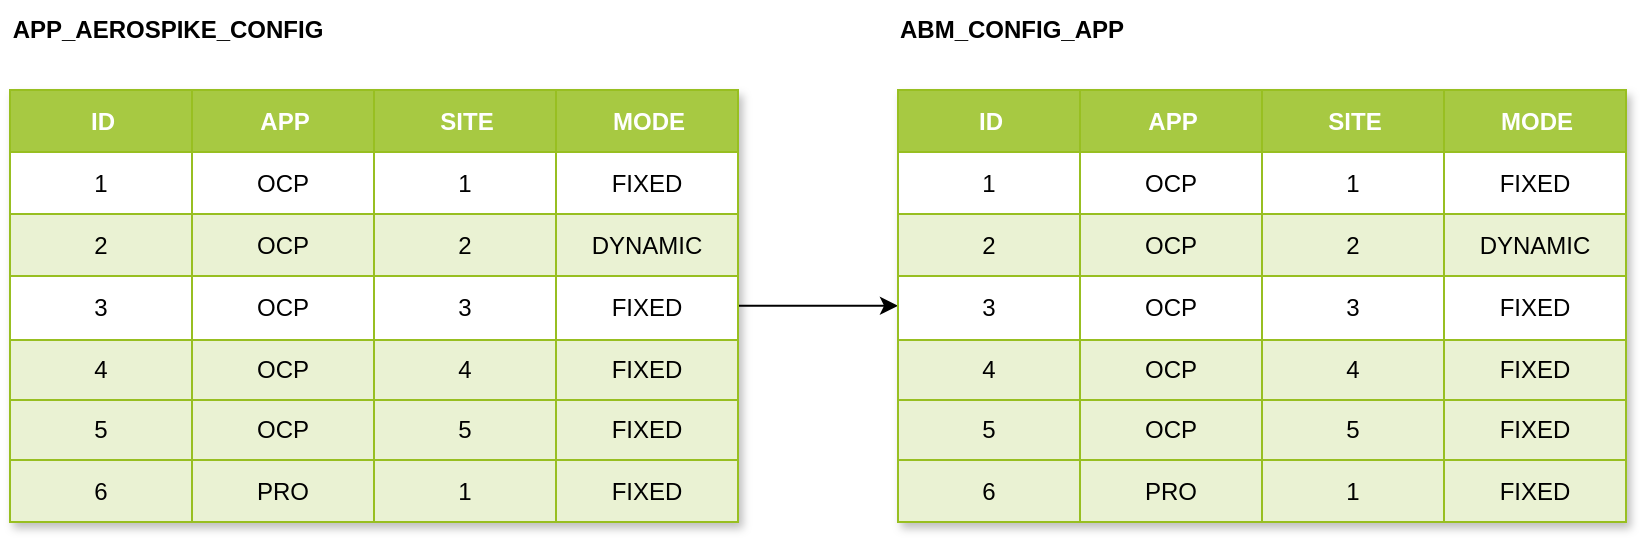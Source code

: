 <mxfile version="24.0.1" type="github">
  <diagram name="Trang-1" id="A-_vqMKWVQr660C769dK">
    <mxGraphModel dx="1834" dy="1158" grid="0" gridSize="10" guides="1" tooltips="1" connect="1" arrows="1" fold="1" page="0" pageScale="1" pageWidth="827" pageHeight="1169" math="0" shadow="0">
      <root>
        <mxCell id="0" />
        <mxCell id="1" parent="0" />
        <mxCell id="wH8gdFpppFBFeVhxwwnb-267" value="" style="edgeStyle=orthogonalEdgeStyle;rounded=0;orthogonalLoop=1;jettySize=auto;html=1;" edge="1" parent="1" source="wH8gdFpppFBFeVhxwwnb-1" target="wH8gdFpppFBFeVhxwwnb-231">
          <mxGeometry relative="1" as="geometry" />
        </mxCell>
        <mxCell id="wH8gdFpppFBFeVhxwwnb-1" value="4" style="childLayout=tableLayout;recursiveResize=0;strokeColor=#98bf21;fillColor=#A7C942;shadow=1;" vertex="1" parent="1">
          <mxGeometry x="-40" y="10" width="364" height="215.75" as="geometry" />
        </mxCell>
        <mxCell id="wH8gdFpppFBFeVhxwwnb-2" style="shape=tableRow;horizontal=0;startSize=0;swimlaneHead=0;swimlaneBody=0;top=0;left=0;bottom=0;right=0;dropTarget=0;collapsible=0;recursiveResize=0;expand=0;fontStyle=0;strokeColor=inherit;fillColor=#ffffff;" vertex="1" parent="wH8gdFpppFBFeVhxwwnb-1">
          <mxGeometry width="364" height="31" as="geometry" />
        </mxCell>
        <mxCell id="wH8gdFpppFBFeVhxwwnb-212" value="ID" style="connectable=0;recursiveResize=0;strokeColor=inherit;fillColor=#A7C942;align=center;fontStyle=1;fontColor=#FFFFFF;html=1;" vertex="1" parent="wH8gdFpppFBFeVhxwwnb-2">
          <mxGeometry width="91" height="31" as="geometry">
            <mxRectangle width="91" height="31" as="alternateBounds" />
          </mxGeometry>
        </mxCell>
        <mxCell id="wH8gdFpppFBFeVhxwwnb-3" value="APP" style="connectable=0;recursiveResize=0;strokeColor=inherit;fillColor=#A7C942;align=center;fontStyle=1;fontColor=#FFFFFF;html=1;" vertex="1" parent="wH8gdFpppFBFeVhxwwnb-2">
          <mxGeometry x="91" width="91" height="31" as="geometry">
            <mxRectangle width="91" height="31" as="alternateBounds" />
          </mxGeometry>
        </mxCell>
        <mxCell id="wH8gdFpppFBFeVhxwwnb-4" value="SITE" style="connectable=0;recursiveResize=0;strokeColor=inherit;fillColor=#A7C942;align=center;fontStyle=1;fontColor=#FFFFFF;html=1;" vertex="1" parent="wH8gdFpppFBFeVhxwwnb-2">
          <mxGeometry x="182" width="91" height="31" as="geometry">
            <mxRectangle width="91" height="31" as="alternateBounds" />
          </mxGeometry>
        </mxCell>
        <mxCell id="wH8gdFpppFBFeVhxwwnb-5" value="MODE" style="connectable=0;recursiveResize=0;strokeColor=inherit;fillColor=#A7C942;align=center;fontStyle=1;fontColor=#FFFFFF;html=1;" vertex="1" parent="wH8gdFpppFBFeVhxwwnb-2">
          <mxGeometry x="273" width="91" height="31" as="geometry">
            <mxRectangle width="91" height="31" as="alternateBounds" />
          </mxGeometry>
        </mxCell>
        <mxCell id="wH8gdFpppFBFeVhxwwnb-6" value="" style="shape=tableRow;horizontal=0;startSize=0;swimlaneHead=0;swimlaneBody=0;top=0;left=0;bottom=0;right=0;dropTarget=0;collapsible=0;recursiveResize=0;expand=0;fontStyle=0;strokeColor=inherit;fillColor=#ffffff;" vertex="1" parent="wH8gdFpppFBFeVhxwwnb-1">
          <mxGeometry y="31" width="364" height="31" as="geometry" />
        </mxCell>
        <mxCell id="wH8gdFpppFBFeVhxwwnb-213" value="1" style="connectable=0;recursiveResize=0;strokeColor=inherit;fillColor=inherit;align=center;whiteSpace=wrap;html=1;" vertex="1" parent="wH8gdFpppFBFeVhxwwnb-6">
          <mxGeometry width="91" height="31" as="geometry">
            <mxRectangle width="91" height="31" as="alternateBounds" />
          </mxGeometry>
        </mxCell>
        <mxCell id="wH8gdFpppFBFeVhxwwnb-7" value="OCP" style="connectable=0;recursiveResize=0;strokeColor=inherit;fillColor=inherit;align=center;whiteSpace=wrap;html=1;" vertex="1" parent="wH8gdFpppFBFeVhxwwnb-6">
          <mxGeometry x="91" width="91" height="31" as="geometry">
            <mxRectangle width="91" height="31" as="alternateBounds" />
          </mxGeometry>
        </mxCell>
        <mxCell id="wH8gdFpppFBFeVhxwwnb-8" value="1" style="connectable=0;recursiveResize=0;strokeColor=inherit;fillColor=inherit;align=center;whiteSpace=wrap;html=1;" vertex="1" parent="wH8gdFpppFBFeVhxwwnb-6">
          <mxGeometry x="182" width="91" height="31" as="geometry">
            <mxRectangle width="91" height="31" as="alternateBounds" />
          </mxGeometry>
        </mxCell>
        <mxCell id="wH8gdFpppFBFeVhxwwnb-9" value="FIXED" style="connectable=0;recursiveResize=0;strokeColor=inherit;fillColor=inherit;align=center;whiteSpace=wrap;html=1;" vertex="1" parent="wH8gdFpppFBFeVhxwwnb-6">
          <mxGeometry x="273" width="91" height="31" as="geometry">
            <mxRectangle width="91" height="31" as="alternateBounds" />
          </mxGeometry>
        </mxCell>
        <mxCell id="wH8gdFpppFBFeVhxwwnb-10" value="" style="shape=tableRow;horizontal=0;startSize=0;swimlaneHead=0;swimlaneBody=0;top=0;left=0;bottom=0;right=0;dropTarget=0;collapsible=0;recursiveResize=0;expand=0;fontStyle=1;strokeColor=inherit;fillColor=#EAF2D3;" vertex="1" parent="wH8gdFpppFBFeVhxwwnb-1">
          <mxGeometry y="62" width="364" height="31" as="geometry" />
        </mxCell>
        <mxCell id="wH8gdFpppFBFeVhxwwnb-214" value="2" style="connectable=0;recursiveResize=0;strokeColor=inherit;fillColor=inherit;whiteSpace=wrap;html=1;" vertex="1" parent="wH8gdFpppFBFeVhxwwnb-10">
          <mxGeometry width="91" height="31" as="geometry">
            <mxRectangle width="91" height="31" as="alternateBounds" />
          </mxGeometry>
        </mxCell>
        <mxCell id="wH8gdFpppFBFeVhxwwnb-11" value="OCP" style="connectable=0;recursiveResize=0;strokeColor=inherit;fillColor=inherit;whiteSpace=wrap;html=1;" vertex="1" parent="wH8gdFpppFBFeVhxwwnb-10">
          <mxGeometry x="91" width="91" height="31" as="geometry">
            <mxRectangle width="91" height="31" as="alternateBounds" />
          </mxGeometry>
        </mxCell>
        <mxCell id="wH8gdFpppFBFeVhxwwnb-12" value="2" style="connectable=0;recursiveResize=0;strokeColor=inherit;fillColor=inherit;whiteSpace=wrap;html=1;" vertex="1" parent="wH8gdFpppFBFeVhxwwnb-10">
          <mxGeometry x="182" width="91" height="31" as="geometry">
            <mxRectangle width="91" height="31" as="alternateBounds" />
          </mxGeometry>
        </mxCell>
        <mxCell id="wH8gdFpppFBFeVhxwwnb-13" value="DYNAMIC" style="connectable=0;recursiveResize=0;strokeColor=inherit;fillColor=inherit;whiteSpace=wrap;html=1;" vertex="1" parent="wH8gdFpppFBFeVhxwwnb-10">
          <mxGeometry x="273" width="91" height="31" as="geometry">
            <mxRectangle width="91" height="31" as="alternateBounds" />
          </mxGeometry>
        </mxCell>
        <mxCell id="wH8gdFpppFBFeVhxwwnb-14" value="" style="shape=tableRow;horizontal=0;startSize=0;swimlaneHead=0;swimlaneBody=0;top=0;left=0;bottom=0;right=0;dropTarget=0;collapsible=0;recursiveResize=0;expand=0;fontStyle=0;strokeColor=inherit;fillColor=#ffffff;" vertex="1" parent="wH8gdFpppFBFeVhxwwnb-1">
          <mxGeometry y="93" width="364" height="32" as="geometry" />
        </mxCell>
        <mxCell id="wH8gdFpppFBFeVhxwwnb-215" value="3" style="connectable=0;recursiveResize=0;strokeColor=inherit;fillColor=inherit;fontStyle=0;align=center;whiteSpace=wrap;html=1;" vertex="1" parent="wH8gdFpppFBFeVhxwwnb-14">
          <mxGeometry width="91" height="32" as="geometry">
            <mxRectangle width="91" height="32" as="alternateBounds" />
          </mxGeometry>
        </mxCell>
        <mxCell id="wH8gdFpppFBFeVhxwwnb-15" value="OCP" style="connectable=0;recursiveResize=0;strokeColor=inherit;fillColor=inherit;fontStyle=0;align=center;whiteSpace=wrap;html=1;" vertex="1" parent="wH8gdFpppFBFeVhxwwnb-14">
          <mxGeometry x="91" width="91" height="32" as="geometry">
            <mxRectangle width="91" height="32" as="alternateBounds" />
          </mxGeometry>
        </mxCell>
        <mxCell id="wH8gdFpppFBFeVhxwwnb-16" value="3" style="connectable=0;recursiveResize=0;strokeColor=inherit;fillColor=inherit;fontStyle=0;align=center;whiteSpace=wrap;html=1;" vertex="1" parent="wH8gdFpppFBFeVhxwwnb-14">
          <mxGeometry x="182" width="91" height="32" as="geometry">
            <mxRectangle width="91" height="32" as="alternateBounds" />
          </mxGeometry>
        </mxCell>
        <mxCell id="wH8gdFpppFBFeVhxwwnb-17" value="FIXED" style="connectable=0;recursiveResize=0;strokeColor=inherit;fillColor=inherit;fontStyle=0;align=center;whiteSpace=wrap;html=1;" vertex="1" parent="wH8gdFpppFBFeVhxwwnb-14">
          <mxGeometry x="273" width="91" height="32" as="geometry">
            <mxRectangle width="91" height="32" as="alternateBounds" />
          </mxGeometry>
        </mxCell>
        <mxCell id="wH8gdFpppFBFeVhxwwnb-18" value="" style="shape=tableRow;horizontal=0;startSize=0;swimlaneHead=0;swimlaneBody=0;top=0;left=0;bottom=0;right=0;dropTarget=0;collapsible=0;recursiveResize=0;expand=0;fontStyle=1;strokeColor=inherit;fillColor=#EAF2D3;" vertex="1" parent="wH8gdFpppFBFeVhxwwnb-1">
          <mxGeometry y="125" width="364" height="30" as="geometry" />
        </mxCell>
        <mxCell id="wH8gdFpppFBFeVhxwwnb-216" value="4" style="connectable=0;recursiveResize=0;strokeColor=inherit;fillColor=inherit;whiteSpace=wrap;html=1;" vertex="1" parent="wH8gdFpppFBFeVhxwwnb-18">
          <mxGeometry width="91" height="30" as="geometry">
            <mxRectangle width="91" height="30" as="alternateBounds" />
          </mxGeometry>
        </mxCell>
        <mxCell id="wH8gdFpppFBFeVhxwwnb-19" value="OCP" style="connectable=0;recursiveResize=0;strokeColor=inherit;fillColor=inherit;whiteSpace=wrap;html=1;" vertex="1" parent="wH8gdFpppFBFeVhxwwnb-18">
          <mxGeometry x="91" width="91" height="30" as="geometry">
            <mxRectangle width="91" height="30" as="alternateBounds" />
          </mxGeometry>
        </mxCell>
        <mxCell id="wH8gdFpppFBFeVhxwwnb-20" value="4" style="connectable=0;recursiveResize=0;strokeColor=inherit;fillColor=inherit;whiteSpace=wrap;html=1;" vertex="1" parent="wH8gdFpppFBFeVhxwwnb-18">
          <mxGeometry x="182" width="91" height="30" as="geometry">
            <mxRectangle width="91" height="30" as="alternateBounds" />
          </mxGeometry>
        </mxCell>
        <mxCell id="wH8gdFpppFBFeVhxwwnb-21" value="FIXED" style="connectable=0;recursiveResize=0;strokeColor=inherit;fillColor=inherit;whiteSpace=wrap;html=1;" vertex="1" parent="wH8gdFpppFBFeVhxwwnb-18">
          <mxGeometry x="273" width="91" height="30" as="geometry">
            <mxRectangle width="91" height="30" as="alternateBounds" />
          </mxGeometry>
        </mxCell>
        <mxCell id="wH8gdFpppFBFeVhxwwnb-146" value="" style="shape=tableRow;horizontal=0;startSize=0;swimlaneHead=0;swimlaneBody=0;top=0;left=0;bottom=0;right=0;dropTarget=0;collapsible=0;recursiveResize=0;expand=0;fontStyle=1;strokeColor=inherit;fillColor=#EAF2D3;" vertex="1" parent="wH8gdFpppFBFeVhxwwnb-1">
          <mxGeometry y="155" width="364" height="30" as="geometry" />
        </mxCell>
        <mxCell id="wH8gdFpppFBFeVhxwwnb-217" value="5" style="connectable=0;recursiveResize=0;strokeColor=inherit;fillColor=inherit;whiteSpace=wrap;html=1;" vertex="1" parent="wH8gdFpppFBFeVhxwwnb-146">
          <mxGeometry width="91" height="30" as="geometry">
            <mxRectangle width="91" height="30" as="alternateBounds" />
          </mxGeometry>
        </mxCell>
        <mxCell id="wH8gdFpppFBFeVhxwwnb-147" value="OCP" style="connectable=0;recursiveResize=0;strokeColor=inherit;fillColor=inherit;whiteSpace=wrap;html=1;" vertex="1" parent="wH8gdFpppFBFeVhxwwnb-146">
          <mxGeometry x="91" width="91" height="30" as="geometry">
            <mxRectangle width="91" height="30" as="alternateBounds" />
          </mxGeometry>
        </mxCell>
        <mxCell id="wH8gdFpppFBFeVhxwwnb-148" value="5" style="connectable=0;recursiveResize=0;strokeColor=inherit;fillColor=inherit;whiteSpace=wrap;html=1;" vertex="1" parent="wH8gdFpppFBFeVhxwwnb-146">
          <mxGeometry x="182" width="91" height="30" as="geometry">
            <mxRectangle width="91" height="30" as="alternateBounds" />
          </mxGeometry>
        </mxCell>
        <mxCell id="wH8gdFpppFBFeVhxwwnb-149" value="FIXED" style="connectable=0;recursiveResize=0;strokeColor=inherit;fillColor=inherit;whiteSpace=wrap;html=1;" vertex="1" parent="wH8gdFpppFBFeVhxwwnb-146">
          <mxGeometry x="273" width="91" height="30" as="geometry">
            <mxRectangle width="91" height="30" as="alternateBounds" />
          </mxGeometry>
        </mxCell>
        <mxCell id="wH8gdFpppFBFeVhxwwnb-138" value="" style="shape=tableRow;horizontal=0;startSize=0;swimlaneHead=0;swimlaneBody=0;top=0;left=0;bottom=0;right=0;dropTarget=0;collapsible=0;recursiveResize=0;expand=0;fontStyle=1;strokeColor=inherit;fillColor=#EAF2D3;" vertex="1" parent="wH8gdFpppFBFeVhxwwnb-1">
          <mxGeometry y="185" width="364" height="31" as="geometry" />
        </mxCell>
        <mxCell id="wH8gdFpppFBFeVhxwwnb-218" value="6" style="connectable=0;recursiveResize=0;strokeColor=inherit;fillColor=inherit;whiteSpace=wrap;html=1;" vertex="1" parent="wH8gdFpppFBFeVhxwwnb-138">
          <mxGeometry width="91" height="31" as="geometry">
            <mxRectangle width="91" height="31" as="alternateBounds" />
          </mxGeometry>
        </mxCell>
        <mxCell id="wH8gdFpppFBFeVhxwwnb-139" value="PRO" style="connectable=0;recursiveResize=0;strokeColor=inherit;fillColor=inherit;whiteSpace=wrap;html=1;" vertex="1" parent="wH8gdFpppFBFeVhxwwnb-138">
          <mxGeometry x="91" width="91" height="31" as="geometry">
            <mxRectangle width="91" height="31" as="alternateBounds" />
          </mxGeometry>
        </mxCell>
        <mxCell id="wH8gdFpppFBFeVhxwwnb-140" value="1" style="connectable=0;recursiveResize=0;strokeColor=inherit;fillColor=inherit;whiteSpace=wrap;html=1;" vertex="1" parent="wH8gdFpppFBFeVhxwwnb-138">
          <mxGeometry x="182" width="91" height="31" as="geometry">
            <mxRectangle width="91" height="31" as="alternateBounds" />
          </mxGeometry>
        </mxCell>
        <mxCell id="wH8gdFpppFBFeVhxwwnb-141" value="FIXED" style="connectable=0;recursiveResize=0;strokeColor=inherit;fillColor=inherit;whiteSpace=wrap;html=1;" vertex="1" parent="wH8gdFpppFBFeVhxwwnb-138">
          <mxGeometry x="273" width="91" height="31" as="geometry">
            <mxRectangle width="91" height="31" as="alternateBounds" />
          </mxGeometry>
        </mxCell>
        <mxCell id="wH8gdFpppFBFeVhxwwnb-231" value="4" style="childLayout=tableLayout;recursiveResize=0;strokeColor=#98bf21;fillColor=#A7C942;shadow=1;" vertex="1" parent="1">
          <mxGeometry x="404" y="10" width="364" height="215.75" as="geometry" />
        </mxCell>
        <mxCell id="wH8gdFpppFBFeVhxwwnb-232" style="shape=tableRow;horizontal=0;startSize=0;swimlaneHead=0;swimlaneBody=0;top=0;left=0;bottom=0;right=0;dropTarget=0;collapsible=0;recursiveResize=0;expand=0;fontStyle=0;strokeColor=inherit;fillColor=#ffffff;" vertex="1" parent="wH8gdFpppFBFeVhxwwnb-231">
          <mxGeometry width="364" height="31" as="geometry" />
        </mxCell>
        <mxCell id="wH8gdFpppFBFeVhxwwnb-233" value="ID" style="connectable=0;recursiveResize=0;strokeColor=inherit;fillColor=#A7C942;align=center;fontStyle=1;fontColor=#FFFFFF;html=1;" vertex="1" parent="wH8gdFpppFBFeVhxwwnb-232">
          <mxGeometry width="91" height="31" as="geometry">
            <mxRectangle width="91" height="31" as="alternateBounds" />
          </mxGeometry>
        </mxCell>
        <mxCell id="wH8gdFpppFBFeVhxwwnb-234" value="APP" style="connectable=0;recursiveResize=0;strokeColor=inherit;fillColor=#A7C942;align=center;fontStyle=1;fontColor=#FFFFFF;html=1;" vertex="1" parent="wH8gdFpppFBFeVhxwwnb-232">
          <mxGeometry x="91" width="91" height="31" as="geometry">
            <mxRectangle width="91" height="31" as="alternateBounds" />
          </mxGeometry>
        </mxCell>
        <mxCell id="wH8gdFpppFBFeVhxwwnb-235" value="SITE" style="connectable=0;recursiveResize=0;strokeColor=inherit;fillColor=#A7C942;align=center;fontStyle=1;fontColor=#FFFFFF;html=1;" vertex="1" parent="wH8gdFpppFBFeVhxwwnb-232">
          <mxGeometry x="182" width="91" height="31" as="geometry">
            <mxRectangle width="91" height="31" as="alternateBounds" />
          </mxGeometry>
        </mxCell>
        <mxCell id="wH8gdFpppFBFeVhxwwnb-236" value="MODE" style="connectable=0;recursiveResize=0;strokeColor=inherit;fillColor=#A7C942;align=center;fontStyle=1;fontColor=#FFFFFF;html=1;" vertex="1" parent="wH8gdFpppFBFeVhxwwnb-232">
          <mxGeometry x="273" width="91" height="31" as="geometry">
            <mxRectangle width="91" height="31" as="alternateBounds" />
          </mxGeometry>
        </mxCell>
        <mxCell id="wH8gdFpppFBFeVhxwwnb-237" value="" style="shape=tableRow;horizontal=0;startSize=0;swimlaneHead=0;swimlaneBody=0;top=0;left=0;bottom=0;right=0;dropTarget=0;collapsible=0;recursiveResize=0;expand=0;fontStyle=0;strokeColor=inherit;fillColor=#ffffff;" vertex="1" parent="wH8gdFpppFBFeVhxwwnb-231">
          <mxGeometry y="31" width="364" height="31" as="geometry" />
        </mxCell>
        <mxCell id="wH8gdFpppFBFeVhxwwnb-238" value="1" style="connectable=0;recursiveResize=0;strokeColor=inherit;fillColor=inherit;align=center;whiteSpace=wrap;html=1;" vertex="1" parent="wH8gdFpppFBFeVhxwwnb-237">
          <mxGeometry width="91" height="31" as="geometry">
            <mxRectangle width="91" height="31" as="alternateBounds" />
          </mxGeometry>
        </mxCell>
        <mxCell id="wH8gdFpppFBFeVhxwwnb-239" value="OCP" style="connectable=0;recursiveResize=0;strokeColor=inherit;fillColor=inherit;align=center;whiteSpace=wrap;html=1;" vertex="1" parent="wH8gdFpppFBFeVhxwwnb-237">
          <mxGeometry x="91" width="91" height="31" as="geometry">
            <mxRectangle width="91" height="31" as="alternateBounds" />
          </mxGeometry>
        </mxCell>
        <mxCell id="wH8gdFpppFBFeVhxwwnb-240" value="1" style="connectable=0;recursiveResize=0;strokeColor=inherit;fillColor=inherit;align=center;whiteSpace=wrap;html=1;" vertex="1" parent="wH8gdFpppFBFeVhxwwnb-237">
          <mxGeometry x="182" width="91" height="31" as="geometry">
            <mxRectangle width="91" height="31" as="alternateBounds" />
          </mxGeometry>
        </mxCell>
        <mxCell id="wH8gdFpppFBFeVhxwwnb-241" value="FIXED" style="connectable=0;recursiveResize=0;strokeColor=inherit;fillColor=inherit;align=center;whiteSpace=wrap;html=1;" vertex="1" parent="wH8gdFpppFBFeVhxwwnb-237">
          <mxGeometry x="273" width="91" height="31" as="geometry">
            <mxRectangle width="91" height="31" as="alternateBounds" />
          </mxGeometry>
        </mxCell>
        <mxCell id="wH8gdFpppFBFeVhxwwnb-242" value="" style="shape=tableRow;horizontal=0;startSize=0;swimlaneHead=0;swimlaneBody=0;top=0;left=0;bottom=0;right=0;dropTarget=0;collapsible=0;recursiveResize=0;expand=0;fontStyle=1;strokeColor=inherit;fillColor=#EAF2D3;" vertex="1" parent="wH8gdFpppFBFeVhxwwnb-231">
          <mxGeometry y="62" width="364" height="31" as="geometry" />
        </mxCell>
        <mxCell id="wH8gdFpppFBFeVhxwwnb-243" value="2" style="connectable=0;recursiveResize=0;strokeColor=inherit;fillColor=inherit;whiteSpace=wrap;html=1;" vertex="1" parent="wH8gdFpppFBFeVhxwwnb-242">
          <mxGeometry width="91" height="31" as="geometry">
            <mxRectangle width="91" height="31" as="alternateBounds" />
          </mxGeometry>
        </mxCell>
        <mxCell id="wH8gdFpppFBFeVhxwwnb-244" value="OCP" style="connectable=0;recursiveResize=0;strokeColor=inherit;fillColor=inherit;whiteSpace=wrap;html=1;" vertex="1" parent="wH8gdFpppFBFeVhxwwnb-242">
          <mxGeometry x="91" width="91" height="31" as="geometry">
            <mxRectangle width="91" height="31" as="alternateBounds" />
          </mxGeometry>
        </mxCell>
        <mxCell id="wH8gdFpppFBFeVhxwwnb-245" value="2" style="connectable=0;recursiveResize=0;strokeColor=inherit;fillColor=inherit;whiteSpace=wrap;html=1;" vertex="1" parent="wH8gdFpppFBFeVhxwwnb-242">
          <mxGeometry x="182" width="91" height="31" as="geometry">
            <mxRectangle width="91" height="31" as="alternateBounds" />
          </mxGeometry>
        </mxCell>
        <mxCell id="wH8gdFpppFBFeVhxwwnb-246" value="DYNAMIC" style="connectable=0;recursiveResize=0;strokeColor=inherit;fillColor=inherit;whiteSpace=wrap;html=1;" vertex="1" parent="wH8gdFpppFBFeVhxwwnb-242">
          <mxGeometry x="273" width="91" height="31" as="geometry">
            <mxRectangle width="91" height="31" as="alternateBounds" />
          </mxGeometry>
        </mxCell>
        <mxCell id="wH8gdFpppFBFeVhxwwnb-247" value="" style="shape=tableRow;horizontal=0;startSize=0;swimlaneHead=0;swimlaneBody=0;top=0;left=0;bottom=0;right=0;dropTarget=0;collapsible=0;recursiveResize=0;expand=0;fontStyle=0;strokeColor=inherit;fillColor=#ffffff;" vertex="1" parent="wH8gdFpppFBFeVhxwwnb-231">
          <mxGeometry y="93" width="364" height="32" as="geometry" />
        </mxCell>
        <mxCell id="wH8gdFpppFBFeVhxwwnb-248" value="3" style="connectable=0;recursiveResize=0;strokeColor=inherit;fillColor=inherit;fontStyle=0;align=center;whiteSpace=wrap;html=1;" vertex="1" parent="wH8gdFpppFBFeVhxwwnb-247">
          <mxGeometry width="91" height="32" as="geometry">
            <mxRectangle width="91" height="32" as="alternateBounds" />
          </mxGeometry>
        </mxCell>
        <mxCell id="wH8gdFpppFBFeVhxwwnb-249" value="OCP" style="connectable=0;recursiveResize=0;strokeColor=inherit;fillColor=inherit;fontStyle=0;align=center;whiteSpace=wrap;html=1;" vertex="1" parent="wH8gdFpppFBFeVhxwwnb-247">
          <mxGeometry x="91" width="91" height="32" as="geometry">
            <mxRectangle width="91" height="32" as="alternateBounds" />
          </mxGeometry>
        </mxCell>
        <mxCell id="wH8gdFpppFBFeVhxwwnb-250" value="3" style="connectable=0;recursiveResize=0;strokeColor=inherit;fillColor=inherit;fontStyle=0;align=center;whiteSpace=wrap;html=1;" vertex="1" parent="wH8gdFpppFBFeVhxwwnb-247">
          <mxGeometry x="182" width="91" height="32" as="geometry">
            <mxRectangle width="91" height="32" as="alternateBounds" />
          </mxGeometry>
        </mxCell>
        <mxCell id="wH8gdFpppFBFeVhxwwnb-251" value="FIXED" style="connectable=0;recursiveResize=0;strokeColor=inherit;fillColor=inherit;fontStyle=0;align=center;whiteSpace=wrap;html=1;" vertex="1" parent="wH8gdFpppFBFeVhxwwnb-247">
          <mxGeometry x="273" width="91" height="32" as="geometry">
            <mxRectangle width="91" height="32" as="alternateBounds" />
          </mxGeometry>
        </mxCell>
        <mxCell id="wH8gdFpppFBFeVhxwwnb-252" value="" style="shape=tableRow;horizontal=0;startSize=0;swimlaneHead=0;swimlaneBody=0;top=0;left=0;bottom=0;right=0;dropTarget=0;collapsible=0;recursiveResize=0;expand=0;fontStyle=1;strokeColor=inherit;fillColor=#EAF2D3;" vertex="1" parent="wH8gdFpppFBFeVhxwwnb-231">
          <mxGeometry y="125" width="364" height="30" as="geometry" />
        </mxCell>
        <mxCell id="wH8gdFpppFBFeVhxwwnb-253" value="4" style="connectable=0;recursiveResize=0;strokeColor=inherit;fillColor=inherit;whiteSpace=wrap;html=1;" vertex="1" parent="wH8gdFpppFBFeVhxwwnb-252">
          <mxGeometry width="91" height="30" as="geometry">
            <mxRectangle width="91" height="30" as="alternateBounds" />
          </mxGeometry>
        </mxCell>
        <mxCell id="wH8gdFpppFBFeVhxwwnb-254" value="OCP" style="connectable=0;recursiveResize=0;strokeColor=inherit;fillColor=inherit;whiteSpace=wrap;html=1;" vertex="1" parent="wH8gdFpppFBFeVhxwwnb-252">
          <mxGeometry x="91" width="91" height="30" as="geometry">
            <mxRectangle width="91" height="30" as="alternateBounds" />
          </mxGeometry>
        </mxCell>
        <mxCell id="wH8gdFpppFBFeVhxwwnb-255" value="4" style="connectable=0;recursiveResize=0;strokeColor=inherit;fillColor=inherit;whiteSpace=wrap;html=1;" vertex="1" parent="wH8gdFpppFBFeVhxwwnb-252">
          <mxGeometry x="182" width="91" height="30" as="geometry">
            <mxRectangle width="91" height="30" as="alternateBounds" />
          </mxGeometry>
        </mxCell>
        <mxCell id="wH8gdFpppFBFeVhxwwnb-256" value="FIXED" style="connectable=0;recursiveResize=0;strokeColor=inherit;fillColor=inherit;whiteSpace=wrap;html=1;" vertex="1" parent="wH8gdFpppFBFeVhxwwnb-252">
          <mxGeometry x="273" width="91" height="30" as="geometry">
            <mxRectangle width="91" height="30" as="alternateBounds" />
          </mxGeometry>
        </mxCell>
        <mxCell id="wH8gdFpppFBFeVhxwwnb-257" value="" style="shape=tableRow;horizontal=0;startSize=0;swimlaneHead=0;swimlaneBody=0;top=0;left=0;bottom=0;right=0;dropTarget=0;collapsible=0;recursiveResize=0;expand=0;fontStyle=1;strokeColor=inherit;fillColor=#EAF2D3;" vertex="1" parent="wH8gdFpppFBFeVhxwwnb-231">
          <mxGeometry y="155" width="364" height="30" as="geometry" />
        </mxCell>
        <mxCell id="wH8gdFpppFBFeVhxwwnb-258" value="5" style="connectable=0;recursiveResize=0;strokeColor=inherit;fillColor=inherit;whiteSpace=wrap;html=1;" vertex="1" parent="wH8gdFpppFBFeVhxwwnb-257">
          <mxGeometry width="91" height="30" as="geometry">
            <mxRectangle width="91" height="30" as="alternateBounds" />
          </mxGeometry>
        </mxCell>
        <mxCell id="wH8gdFpppFBFeVhxwwnb-259" value="OCP" style="connectable=0;recursiveResize=0;strokeColor=inherit;fillColor=inherit;whiteSpace=wrap;html=1;" vertex="1" parent="wH8gdFpppFBFeVhxwwnb-257">
          <mxGeometry x="91" width="91" height="30" as="geometry">
            <mxRectangle width="91" height="30" as="alternateBounds" />
          </mxGeometry>
        </mxCell>
        <mxCell id="wH8gdFpppFBFeVhxwwnb-260" value="5" style="connectable=0;recursiveResize=0;strokeColor=inherit;fillColor=inherit;whiteSpace=wrap;html=1;" vertex="1" parent="wH8gdFpppFBFeVhxwwnb-257">
          <mxGeometry x="182" width="91" height="30" as="geometry">
            <mxRectangle width="91" height="30" as="alternateBounds" />
          </mxGeometry>
        </mxCell>
        <mxCell id="wH8gdFpppFBFeVhxwwnb-261" value="FIXED" style="connectable=0;recursiveResize=0;strokeColor=inherit;fillColor=inherit;whiteSpace=wrap;html=1;" vertex="1" parent="wH8gdFpppFBFeVhxwwnb-257">
          <mxGeometry x="273" width="91" height="30" as="geometry">
            <mxRectangle width="91" height="30" as="alternateBounds" />
          </mxGeometry>
        </mxCell>
        <mxCell id="wH8gdFpppFBFeVhxwwnb-262" value="" style="shape=tableRow;horizontal=0;startSize=0;swimlaneHead=0;swimlaneBody=0;top=0;left=0;bottom=0;right=0;dropTarget=0;collapsible=0;recursiveResize=0;expand=0;fontStyle=1;strokeColor=inherit;fillColor=#EAF2D3;" vertex="1" parent="wH8gdFpppFBFeVhxwwnb-231">
          <mxGeometry y="185" width="364" height="31" as="geometry" />
        </mxCell>
        <mxCell id="wH8gdFpppFBFeVhxwwnb-263" value="6" style="connectable=0;recursiveResize=0;strokeColor=inherit;fillColor=inherit;whiteSpace=wrap;html=1;" vertex="1" parent="wH8gdFpppFBFeVhxwwnb-262">
          <mxGeometry width="91" height="31" as="geometry">
            <mxRectangle width="91" height="31" as="alternateBounds" />
          </mxGeometry>
        </mxCell>
        <mxCell id="wH8gdFpppFBFeVhxwwnb-264" value="PRO" style="connectable=0;recursiveResize=0;strokeColor=inherit;fillColor=inherit;whiteSpace=wrap;html=1;" vertex="1" parent="wH8gdFpppFBFeVhxwwnb-262">
          <mxGeometry x="91" width="91" height="31" as="geometry">
            <mxRectangle width="91" height="31" as="alternateBounds" />
          </mxGeometry>
        </mxCell>
        <mxCell id="wH8gdFpppFBFeVhxwwnb-265" value="1" style="connectable=0;recursiveResize=0;strokeColor=inherit;fillColor=inherit;whiteSpace=wrap;html=1;" vertex="1" parent="wH8gdFpppFBFeVhxwwnb-262">
          <mxGeometry x="182" width="91" height="31" as="geometry">
            <mxRectangle width="91" height="31" as="alternateBounds" />
          </mxGeometry>
        </mxCell>
        <mxCell id="wH8gdFpppFBFeVhxwwnb-266" value="FIXED" style="connectable=0;recursiveResize=0;strokeColor=inherit;fillColor=inherit;whiteSpace=wrap;html=1;" vertex="1" parent="wH8gdFpppFBFeVhxwwnb-262">
          <mxGeometry x="273" width="91" height="31" as="geometry">
            <mxRectangle width="91" height="31" as="alternateBounds" />
          </mxGeometry>
        </mxCell>
        <mxCell id="wH8gdFpppFBFeVhxwwnb-268" value="APP_AEROSPIKE_CONFIG" style="text;html=1;align=center;verticalAlign=middle;whiteSpace=wrap;rounded=0;fontStyle=1" vertex="1" parent="1">
          <mxGeometry x="-40" y="-35" width="158" height="30" as="geometry" />
        </mxCell>
        <mxCell id="wH8gdFpppFBFeVhxwwnb-269" value="ABM_CONFIG_APP" style="text;html=1;align=center;verticalAlign=middle;whiteSpace=wrap;rounded=0;fontStyle=1" vertex="1" parent="1">
          <mxGeometry x="406" y="-35" width="110" height="30" as="geometry" />
        </mxCell>
      </root>
    </mxGraphModel>
  </diagram>
</mxfile>
